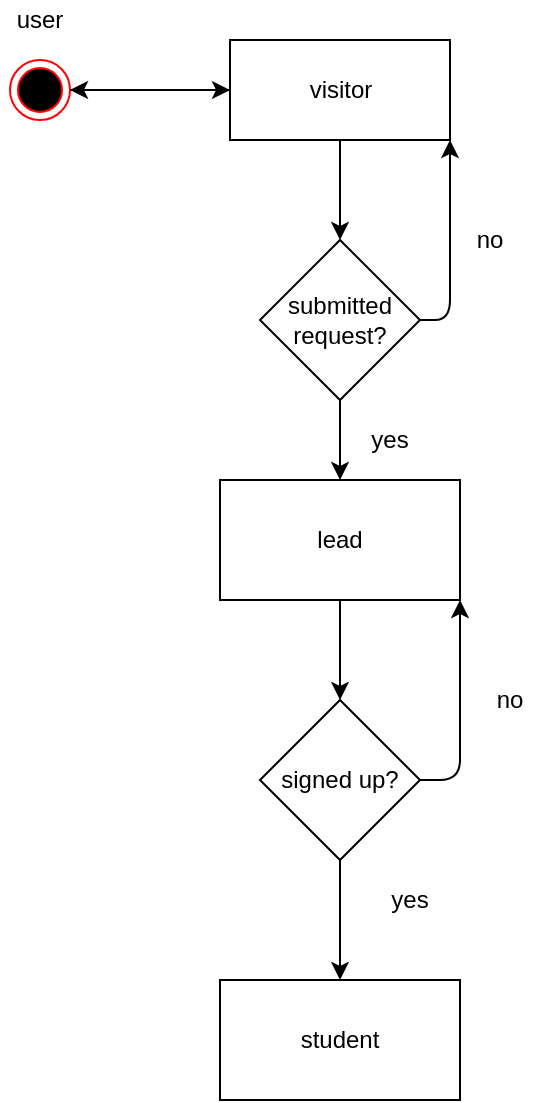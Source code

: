 <mxfile version="12.9.5" type="device"><diagram id="LVqhF1dE1d1roCHHpS9Q" name="Page-1"><mxGraphModel dx="1422" dy="791" grid="1" gridSize="10" guides="1" tooltips="1" connect="1" arrows="1" fold="1" page="1" pageScale="1" pageWidth="850" pageHeight="1100" math="0" shadow="0"><root><mxCell id="0"/><mxCell id="1" parent="0"/><mxCell id="WiTjhfO1DxP-uwEEwoP0-3" value="" style="edgeStyle=orthogonalEdgeStyle;rounded=0;orthogonalLoop=1;jettySize=auto;html=1;" edge="1" parent="1" source="WiTjhfO1DxP-uwEEwoP0-1"><mxGeometry relative="1" as="geometry"><mxPoint x="345" y="115" as="targetPoint"/></mxGeometry></mxCell><mxCell id="WiTjhfO1DxP-uwEEwoP0-1" value="" style="ellipse;html=1;shape=endState;fillColor=#000000;strokeColor=#ff0000;" vertex="1" parent="1"><mxGeometry x="235" y="100" width="30" height="30" as="geometry"/></mxCell><mxCell id="WiTjhfO1DxP-uwEEwoP0-5" value="" style="edgeStyle=orthogonalEdgeStyle;rounded=0;orthogonalLoop=1;jettySize=auto;html=1;exitX=0;exitY=0.5;exitDx=0;exitDy=0;" edge="1" parent="1" source="WiTjhfO1DxP-uwEEwoP0-4" target="WiTjhfO1DxP-uwEEwoP0-1"><mxGeometry relative="1" as="geometry"/></mxCell><mxCell id="WiTjhfO1DxP-uwEEwoP0-4" value="visitor" style="html=1;" vertex="1" parent="1"><mxGeometry x="345" y="90" width="110" height="50" as="geometry"/></mxCell><mxCell id="WiTjhfO1DxP-uwEEwoP0-6" value="user" style="text;html=1;strokeColor=none;fillColor=none;align=center;verticalAlign=middle;whiteSpace=wrap;rounded=0;" vertex="1" parent="1"><mxGeometry x="230" y="70" width="40" height="20" as="geometry"/></mxCell><mxCell id="WiTjhfO1DxP-uwEEwoP0-7" value="&lt;div&gt;submitted&lt;/div&gt;&lt;div&gt;request?&lt;br&gt;&lt;/div&gt;" style="rhombus;whiteSpace=wrap;html=1;" vertex="1" parent="1"><mxGeometry x="360" y="190" width="80" height="80" as="geometry"/></mxCell><mxCell id="WiTjhfO1DxP-uwEEwoP0-8" value="" style="endArrow=classic;html=1;exitX=0.5;exitY=1;exitDx=0;exitDy=0;entryX=0.5;entryY=0;entryDx=0;entryDy=0;" edge="1" parent="1" source="WiTjhfO1DxP-uwEEwoP0-4" target="WiTjhfO1DxP-uwEEwoP0-7"><mxGeometry width="50" height="50" relative="1" as="geometry"><mxPoint x="535" y="430" as="sourcePoint"/><mxPoint x="585" y="380" as="targetPoint"/></mxGeometry></mxCell><mxCell id="WiTjhfO1DxP-uwEEwoP0-9" value="" style="endArrow=classic;html=1;exitX=1;exitY=0.5;exitDx=0;exitDy=0;entryX=1;entryY=1;entryDx=0;entryDy=0;" edge="1" parent="1" source="WiTjhfO1DxP-uwEEwoP0-7" target="WiTjhfO1DxP-uwEEwoP0-4"><mxGeometry width="50" height="50" relative="1" as="geometry"><mxPoint x="535" y="430" as="sourcePoint"/><mxPoint x="585" y="380" as="targetPoint"/><Array as="points"><mxPoint x="455" y="230"/></Array></mxGeometry></mxCell><mxCell id="WiTjhfO1DxP-uwEEwoP0-10" value="" style="endArrow=classic;html=1;exitX=0.5;exitY=1;exitDx=0;exitDy=0;" edge="1" parent="1" source="WiTjhfO1DxP-uwEEwoP0-7" target="WiTjhfO1DxP-uwEEwoP0-11"><mxGeometry width="50" height="50" relative="1" as="geometry"><mxPoint x="535" y="430" as="sourcePoint"/><mxPoint x="585" y="380" as="targetPoint"/></mxGeometry></mxCell><mxCell id="WiTjhfO1DxP-uwEEwoP0-11" value="lead" style="rounded=0;whiteSpace=wrap;html=1;" vertex="1" parent="1"><mxGeometry x="340" y="310" width="120" height="60" as="geometry"/></mxCell><mxCell id="WiTjhfO1DxP-uwEEwoP0-12" value="signed up?" style="rhombus;whiteSpace=wrap;html=1;" vertex="1" parent="1"><mxGeometry x="360" y="420" width="80" height="80" as="geometry"/></mxCell><mxCell id="WiTjhfO1DxP-uwEEwoP0-13" value="" style="endArrow=classic;html=1;exitX=0.5;exitY=1;exitDx=0;exitDy=0;entryX=0.5;entryY=0;entryDx=0;entryDy=0;" edge="1" parent="1" source="WiTjhfO1DxP-uwEEwoP0-11" target="WiTjhfO1DxP-uwEEwoP0-12"><mxGeometry width="50" height="50" relative="1" as="geometry"><mxPoint x="535" y="430" as="sourcePoint"/><mxPoint x="585" y="380" as="targetPoint"/></mxGeometry></mxCell><mxCell id="WiTjhfO1DxP-uwEEwoP0-14" value="student" style="rounded=0;whiteSpace=wrap;html=1;" vertex="1" parent="1"><mxGeometry x="340" y="560" width="120" height="60" as="geometry"/></mxCell><mxCell id="WiTjhfO1DxP-uwEEwoP0-15" value="" style="endArrow=classic;html=1;exitX=0.5;exitY=1;exitDx=0;exitDy=0;" edge="1" parent="1" source="WiTjhfO1DxP-uwEEwoP0-12" target="WiTjhfO1DxP-uwEEwoP0-14"><mxGeometry width="50" height="50" relative="1" as="geometry"><mxPoint x="535" y="430" as="sourcePoint"/><mxPoint x="585" y="380" as="targetPoint"/></mxGeometry></mxCell><mxCell id="WiTjhfO1DxP-uwEEwoP0-16" value="" style="endArrow=classic;html=1;exitX=1;exitY=0.5;exitDx=0;exitDy=0;entryX=1;entryY=1;entryDx=0;entryDy=0;" edge="1" parent="1" source="WiTjhfO1DxP-uwEEwoP0-12" target="WiTjhfO1DxP-uwEEwoP0-11"><mxGeometry width="50" height="50" relative="1" as="geometry"><mxPoint x="535" y="430" as="sourcePoint"/><mxPoint x="585" y="380" as="targetPoint"/><Array as="points"><mxPoint x="460" y="460"/></Array></mxGeometry></mxCell><mxCell id="WiTjhfO1DxP-uwEEwoP0-17" value="no" style="text;html=1;strokeColor=none;fillColor=none;align=center;verticalAlign=middle;whiteSpace=wrap;rounded=0;" vertex="1" parent="1"><mxGeometry x="455" y="180" width="40" height="20" as="geometry"/></mxCell><mxCell id="WiTjhfO1DxP-uwEEwoP0-18" value="yes" style="text;html=1;strokeColor=none;fillColor=none;align=center;verticalAlign=middle;whiteSpace=wrap;rounded=0;" vertex="1" parent="1"><mxGeometry x="405" y="280" width="40" height="20" as="geometry"/></mxCell><mxCell id="WiTjhfO1DxP-uwEEwoP0-19" value="no" style="text;html=1;strokeColor=none;fillColor=none;align=center;verticalAlign=middle;whiteSpace=wrap;rounded=0;" vertex="1" parent="1"><mxGeometry x="465" y="410" width="40" height="20" as="geometry"/></mxCell><mxCell id="WiTjhfO1DxP-uwEEwoP0-20" value="yes" style="text;html=1;strokeColor=none;fillColor=none;align=center;verticalAlign=middle;whiteSpace=wrap;rounded=0;" vertex="1" parent="1"><mxGeometry x="415" y="510" width="40" height="20" as="geometry"/></mxCell></root></mxGraphModel></diagram></mxfile>